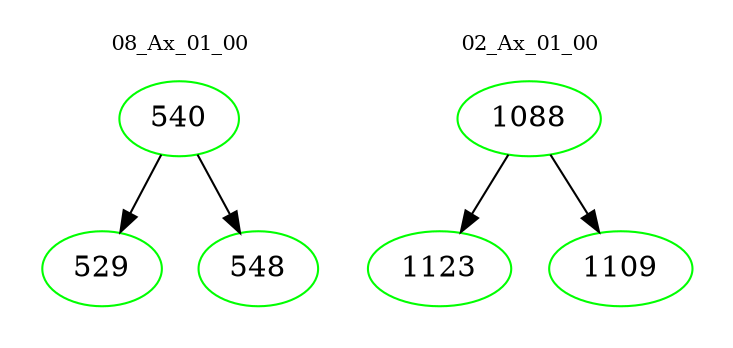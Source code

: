 digraph{
subgraph cluster_0 {
color = white
label = "08_Ax_01_00";
fontsize=10;
T0_540 [label="540", color="green"]
T0_540 -> T0_529 [color="black"]
T0_529 [label="529", color="green"]
T0_540 -> T0_548 [color="black"]
T0_548 [label="548", color="green"]
}
subgraph cluster_1 {
color = white
label = "02_Ax_01_00";
fontsize=10;
T1_1088 [label="1088", color="green"]
T1_1088 -> T1_1123 [color="black"]
T1_1123 [label="1123", color="green"]
T1_1088 -> T1_1109 [color="black"]
T1_1109 [label="1109", color="green"]
}
}
